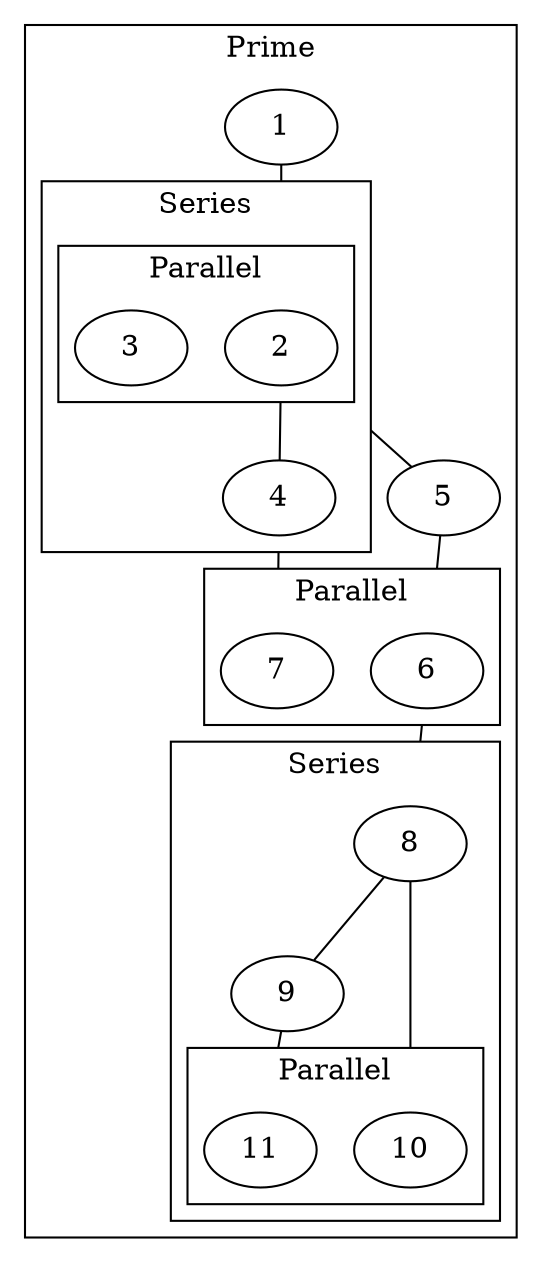 graph {
    compound=true;
    subgraph cluster_d {
        label="Prime";
        1;
        subgraph cluster_b {
            label="Series";
            subgraph cluster_a {
                label="Parallel";
                2; 3;
            }
            4;
        }
        5;
        subgraph cluster_c {
            label="Parallel";
            6; 7;
        }
        subgraph cluster_e {
            label="Series";
            8; 9;
            subgraph cluster_f {
                label="Parallel";
                10; 11;
            }
        }
    }
    1 -- 2 [lhead=cluster_b]
#    1 -- 3
#    1 -- 4
    2 -- 4 [ltail=cluster_a]
    2 -- 5 [ltail=cluster_b]
#    2 -- 6
#    2 -- 7
#   3 -- 4
#    3 -- 5
#    3 -- 6
#    3 -- 7
#    4 -- 5
#    4 -- 6
    4 -- 7 [lhead=cluster_c,ltail=cluster_b]
    5 -- 6 [lhead=cluster_c]
#    5 -- 7
    6 -- 8 [lhead=cluster_e,ltail=cluster_c]
#    6 -- 9
#    6 -- 10
#    6 -- 11
#    7 -- 8
#    7 -- 9
#    7 -- 10
#    7 -- 11
    8 -- 9
    8 -- 10 [lhead=cluster_f]
#    8 -- 11
#    9 -- 10
    9 -- 11 [lhead=cluster_f]
}